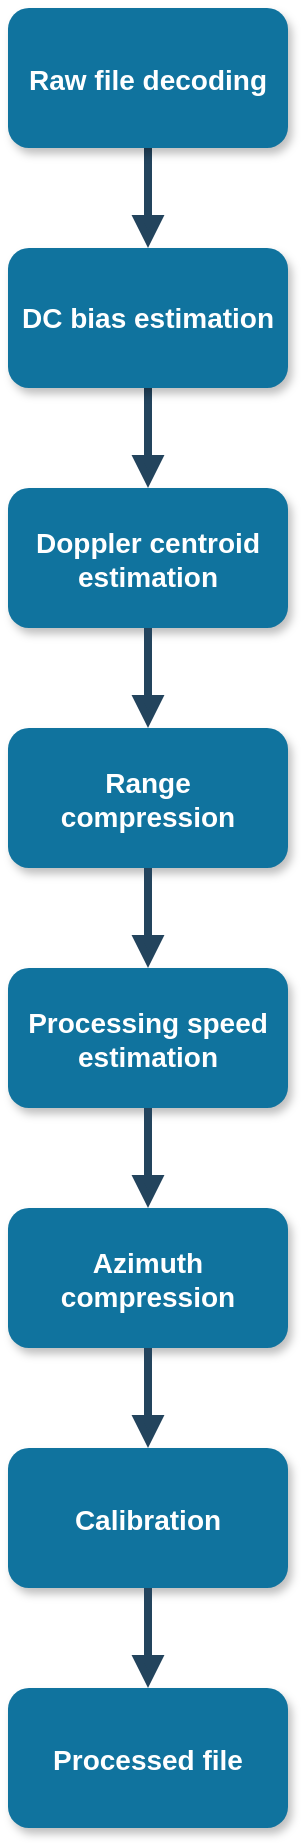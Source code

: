<mxfile version="17.2.2" type="github">
  <diagram name="Page-1" id="97916047-d0de-89f5-080d-49f4d83e522f">
    <mxGraphModel dx="2062" dy="1152" grid="1" gridSize="10" guides="1" tooltips="1" connect="1" arrows="1" fold="1" page="1" pageScale="1.5" pageWidth="1169" pageHeight="827" background="none" math="0" shadow="0">
      <root>
        <mxCell id="0" />
        <mxCell id="1" parent="0" />
        <mxCell id="3inxD1MIb9kolvRJ3LJd-46" value="" style="edgeStyle=orthogonalEdgeStyle;rounded=1;orthogonalLoop=1;jettySize=auto;html=1;endArrow=block;strokeColor=#23445D;strokeWidth=4;endFill=1;fontStyle=1;" edge="1" parent="1" source="2" target="3inxD1MIb9kolvRJ3LJd-44">
          <mxGeometry relative="1" as="geometry" />
        </mxCell>
        <mxCell id="2" value="Raw file decoding" style="rounded=1;fillColor=#10739E;strokeColor=none;shadow=1;gradientColor=none;fontStyle=1;fontColor=#FFFFFF;fontSize=14;flipV=1;flipH=0;" parent="1" vertex="1">
          <mxGeometry x="80" y="120" width="140" height="70" as="geometry" />
        </mxCell>
        <mxCell id="3" value="Doppler centroid&#xa;estimation" style="rounded=1;fillColor=#10739E;strokeColor=none;shadow=1;gradientColor=none;fontStyle=1;fontColor=#FFFFFF;fontSize=14;flipV=1;flipH=0;" parent="1" vertex="1">
          <mxGeometry x="80" y="360" width="140" height="70" as="geometry" />
        </mxCell>
        <mxCell id="13" value="Range&#xa;compression" style="rounded=1;fillColor=#10739E;strokeColor=none;shadow=1;gradientColor=none;fontStyle=1;fontColor=#FFFFFF;fontSize=14;flipV=1;flipH=0;" parent="1" vertex="1">
          <mxGeometry x="80" y="480" width="140" height="70" as="geometry" />
        </mxCell>
        <mxCell id="14" value="Processing speed &#xa;estimation" style="rounded=1;fillColor=#10739E;strokeColor=none;shadow=1;gradientColor=none;fontStyle=1;fontColor=#FFFFFF;fontSize=14;flipV=1;flipH=0;" parent="1" vertex="1">
          <mxGeometry x="80" y="600" width="140" height="70" as="geometry" />
        </mxCell>
        <mxCell id="15" value="Azimuth&#xa;compression" style="rounded=1;fillColor=#10739E;strokeColor=none;shadow=1;gradientColor=none;fontStyle=1;fontColor=#FFFFFF;fontSize=14;flipV=1;flipH=0;" parent="1" vertex="1">
          <mxGeometry x="80" y="720" width="140" height="70" as="geometry" />
        </mxCell>
        <mxCell id="16" value="Calibration" style="rounded=1;fillColor=#10739E;strokeColor=none;shadow=1;gradientColor=none;fontStyle=1;fontColor=#FFFFFF;fontSize=14;flipV=1;flipH=0;" parent="1" vertex="1">
          <mxGeometry x="80" y="840" width="140" height="70" as="geometry" />
        </mxCell>
        <mxCell id="42" value="" style="edgeStyle=elbowEdgeStyle;elbow=vertical;strokeWidth=4;endArrow=block;endFill=1;fontStyle=1;strokeColor=#23445D;" parent="1" source="13" target="14" edge="1">
          <mxGeometry x="-376.273" y="90" width="95.455" height="100.0" as="geometry">
            <mxPoint x="-395.364" y="1040" as="sourcePoint" />
            <mxPoint x="-299.909" y="1140" as="targetPoint" />
          </mxGeometry>
        </mxCell>
        <mxCell id="43" value="" style="edgeStyle=elbowEdgeStyle;elbow=vertical;strokeWidth=4;endArrow=block;endFill=1;fontStyle=1;strokeColor=#23445D;" parent="1" source="14" target="15" edge="1">
          <mxGeometry x="-376.273" y="100.0" width="95.455" height="100.0" as="geometry">
            <mxPoint x="-395.364" y="1210" as="sourcePoint" />
            <mxPoint x="-299.909" y="1310" as="targetPoint" />
          </mxGeometry>
        </mxCell>
        <mxCell id="44" value="" style="edgeStyle=elbowEdgeStyle;elbow=vertical;strokeWidth=4;endArrow=block;endFill=1;fontStyle=1;strokeColor=#23445D;" parent="1" source="15" target="16" edge="1">
          <mxGeometry x="-376.273" y="200" width="95.455" height="100.0" as="geometry">
            <mxPoint x="-395.364" y="1470.0" as="sourcePoint" />
            <mxPoint x="-299.909" y="1570" as="targetPoint" />
          </mxGeometry>
        </mxCell>
        <mxCell id="Y2bo1etCXWaRGln3_rKA-56" value="" style="edgeStyle=elbowEdgeStyle;elbow=vertical;strokeWidth=4;endArrow=block;endFill=1;fontStyle=1;strokeColor=#23445D;exitX=0.5;exitY=1;exitDx=0;exitDy=0;" parent="1" source="3" target="13" edge="1">
          <mxGeometry x="-481.273" y="-10.0" width="95.455" height="100.0" as="geometry">
            <mxPoint x="194.545" y="490" as="sourcePoint" />
            <mxPoint x="280.455" y="530" as="targetPoint" />
          </mxGeometry>
        </mxCell>
        <mxCell id="Y2bo1etCXWaRGln3_rKA-57" value="Processed file" style="rounded=1;fillColor=#10739E;strokeColor=none;shadow=1;gradientColor=none;fontStyle=1;fontColor=#FFFFFF;fontSize=14;flipV=1;flipH=0;" parent="1" vertex="1">
          <mxGeometry x="80" y="960" width="140" height="70" as="geometry" />
        </mxCell>
        <mxCell id="Y2bo1etCXWaRGln3_rKA-59" value="" style="edgeStyle=orthogonalEdgeStyle;rounded=1;orthogonalLoop=1;jettySize=auto;html=1;endArrow=block;strokeColor=#23445D;strokeWidth=4;endFill=1;fontStyle=1;" parent="1" source="16" target="Y2bo1etCXWaRGln3_rKA-57" edge="1">
          <mxGeometry relative="1" as="geometry" />
        </mxCell>
        <mxCell id="3inxD1MIb9kolvRJ3LJd-47" value="" style="edgeStyle=orthogonalEdgeStyle;rounded=1;orthogonalLoop=1;jettySize=auto;html=1;endArrow=block;strokeColor=#23445D;strokeWidth=4;endFill=1;fontStyle=1;" edge="1" parent="1" source="3inxD1MIb9kolvRJ3LJd-44" target="3">
          <mxGeometry relative="1" as="geometry" />
        </mxCell>
        <mxCell id="3inxD1MIb9kolvRJ3LJd-44" value="DC bias estimation" style="rounded=1;whiteSpace=wrap;html=1;fontSize=14;fillColor=#10739E;strokeColor=none;fontColor=#FFFFFF;shadow=1;gradientColor=none;fontStyle=1;" vertex="1" parent="1">
          <mxGeometry x="80" y="240" width="140" height="70" as="geometry" />
        </mxCell>
      </root>
    </mxGraphModel>
  </diagram>
</mxfile>
